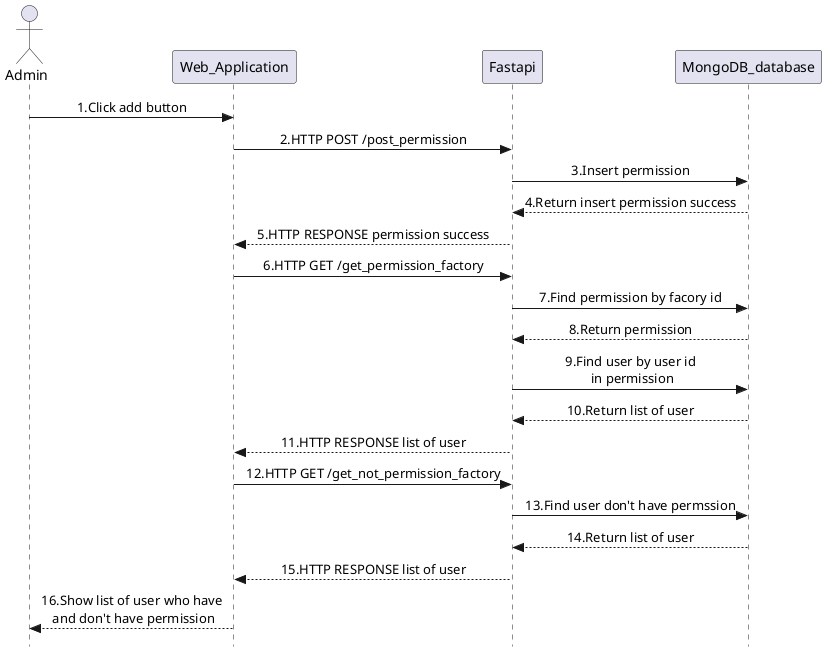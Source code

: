 @startuml Roof_Surface_Admin_addPermission
skinparam Style strictuml
skinparam SequenceMessageAlignment center
actor Admin as admin
participant Web_Application as web_app
participant Fastapi as fastapi
participant MongoDB_database as base
admin -> web_app : 1.Click add button
web_app -> fastapi : 2.HTTP POST /post_permission
fastapi -> base : 3.Insert permission
base --> fastapi : 4.Return insert permission success
fastapi --> web_app :5.HTTP RESPONSE permission success
web_app -> fastapi : 6.HTTP GET /get_permission_factory
fastapi -> base : 7.Find permission by facory id
base --> fastapi : 8.Return permission
fastapi -> base : 9.Find user by user id\n in permission
base --> fastapi : 10.Return list of user
fastapi --> web_app : 11.HTTP RESPONSE list of user
web_app -> fastapi : 12.HTTP GET /get_not_permission_factory
fastapi -> base : 13.Find user don't have permssion
base --> fastapi : 14.Return list of user
fastapi --> web_app : 15.HTTP RESPONSE list of user
web_app --> admin : 16.Show list of user who have\n and don't have permission
@enduml